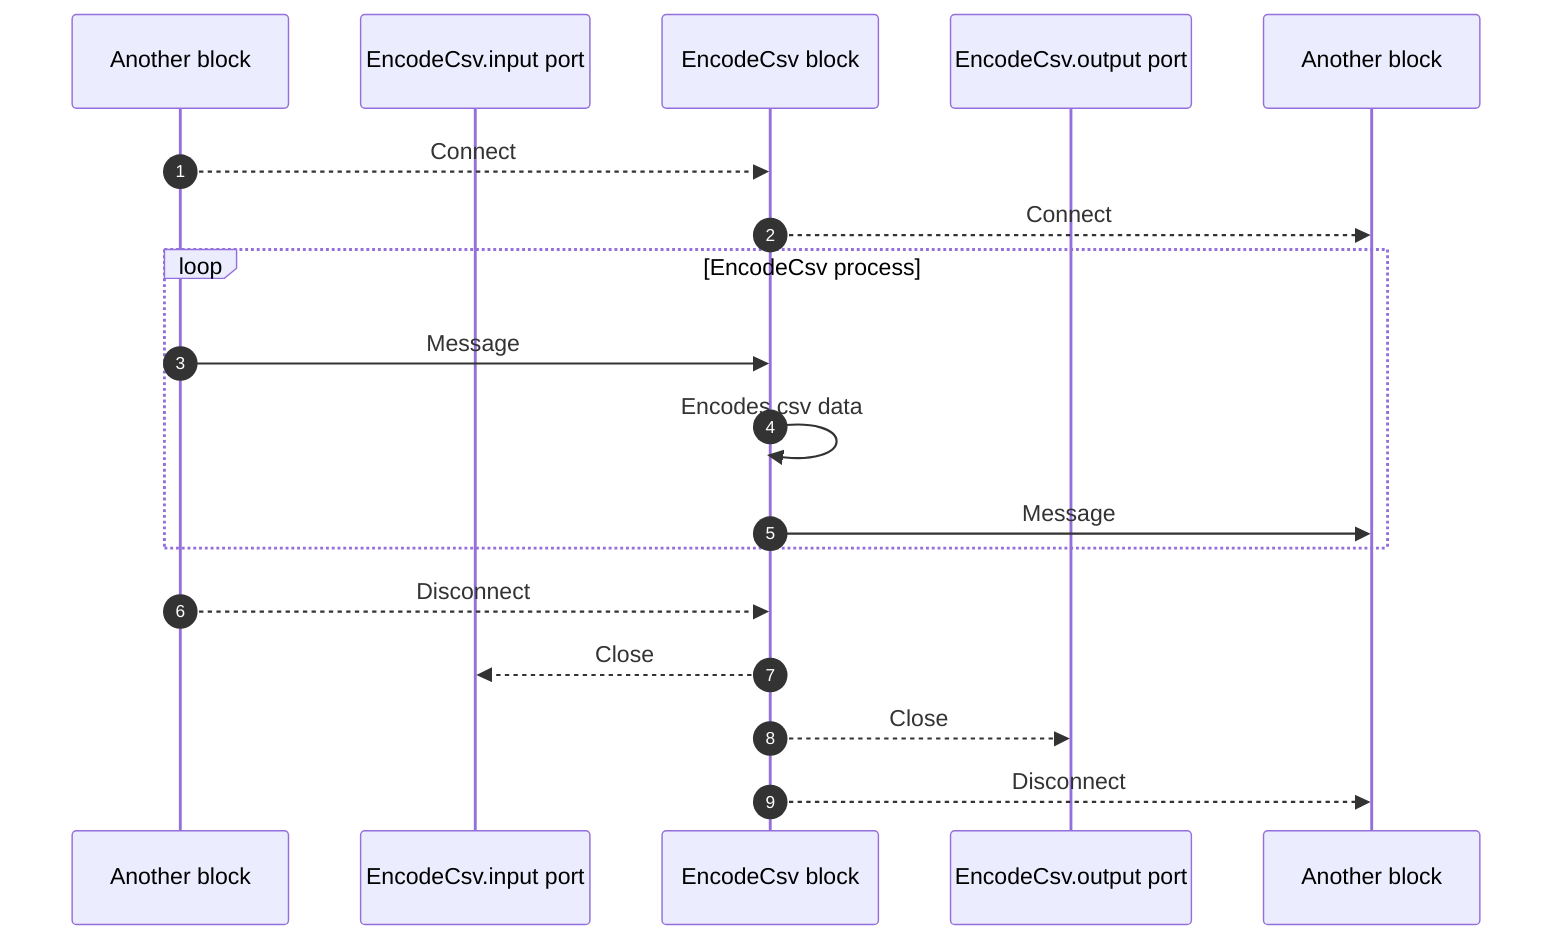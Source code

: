 sequenceDiagram
    autonumber
    participant BlockA as Another block
    participant EncodeCsv.input as EncodeCsv.input port
    participant EncodeCsv as EncodeCsv block
    participant EncodeCsv.output as EncodeCsv.output port
    participant BlockB as Another block

    BlockA-->>EncodeCsv: Connect
    EncodeCsv-->>BlockB: Connect

    loop EncodeCsv process
        BlockA->>EncodeCsv: Message
        EncodeCsv->>EncodeCsv: Encodes csv data
        EncodeCsv->>BlockB: Message
    end

    BlockA-->>EncodeCsv: Disconnect
    EncodeCsv-->>EncodeCsv.input: Close
    EncodeCsv-->>EncodeCsv.output: Close
    EncodeCsv-->>BlockB: Disconnect